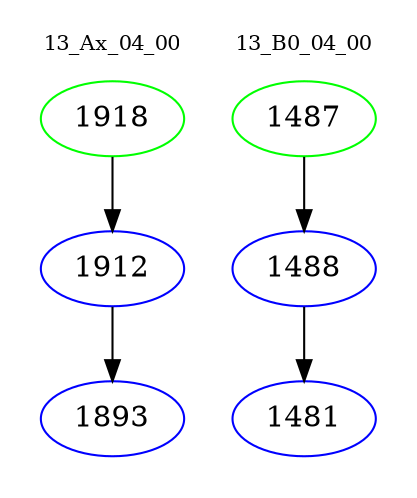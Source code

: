 digraph{
subgraph cluster_0 {
color = white
label = "13_Ax_04_00";
fontsize=10;
T0_1918 [label="1918", color="green"]
T0_1918 -> T0_1912 [color="black"]
T0_1912 [label="1912", color="blue"]
T0_1912 -> T0_1893 [color="black"]
T0_1893 [label="1893", color="blue"]
}
subgraph cluster_1 {
color = white
label = "13_B0_04_00";
fontsize=10;
T1_1487 [label="1487", color="green"]
T1_1487 -> T1_1488 [color="black"]
T1_1488 [label="1488", color="blue"]
T1_1488 -> T1_1481 [color="black"]
T1_1481 [label="1481", color="blue"]
}
}
